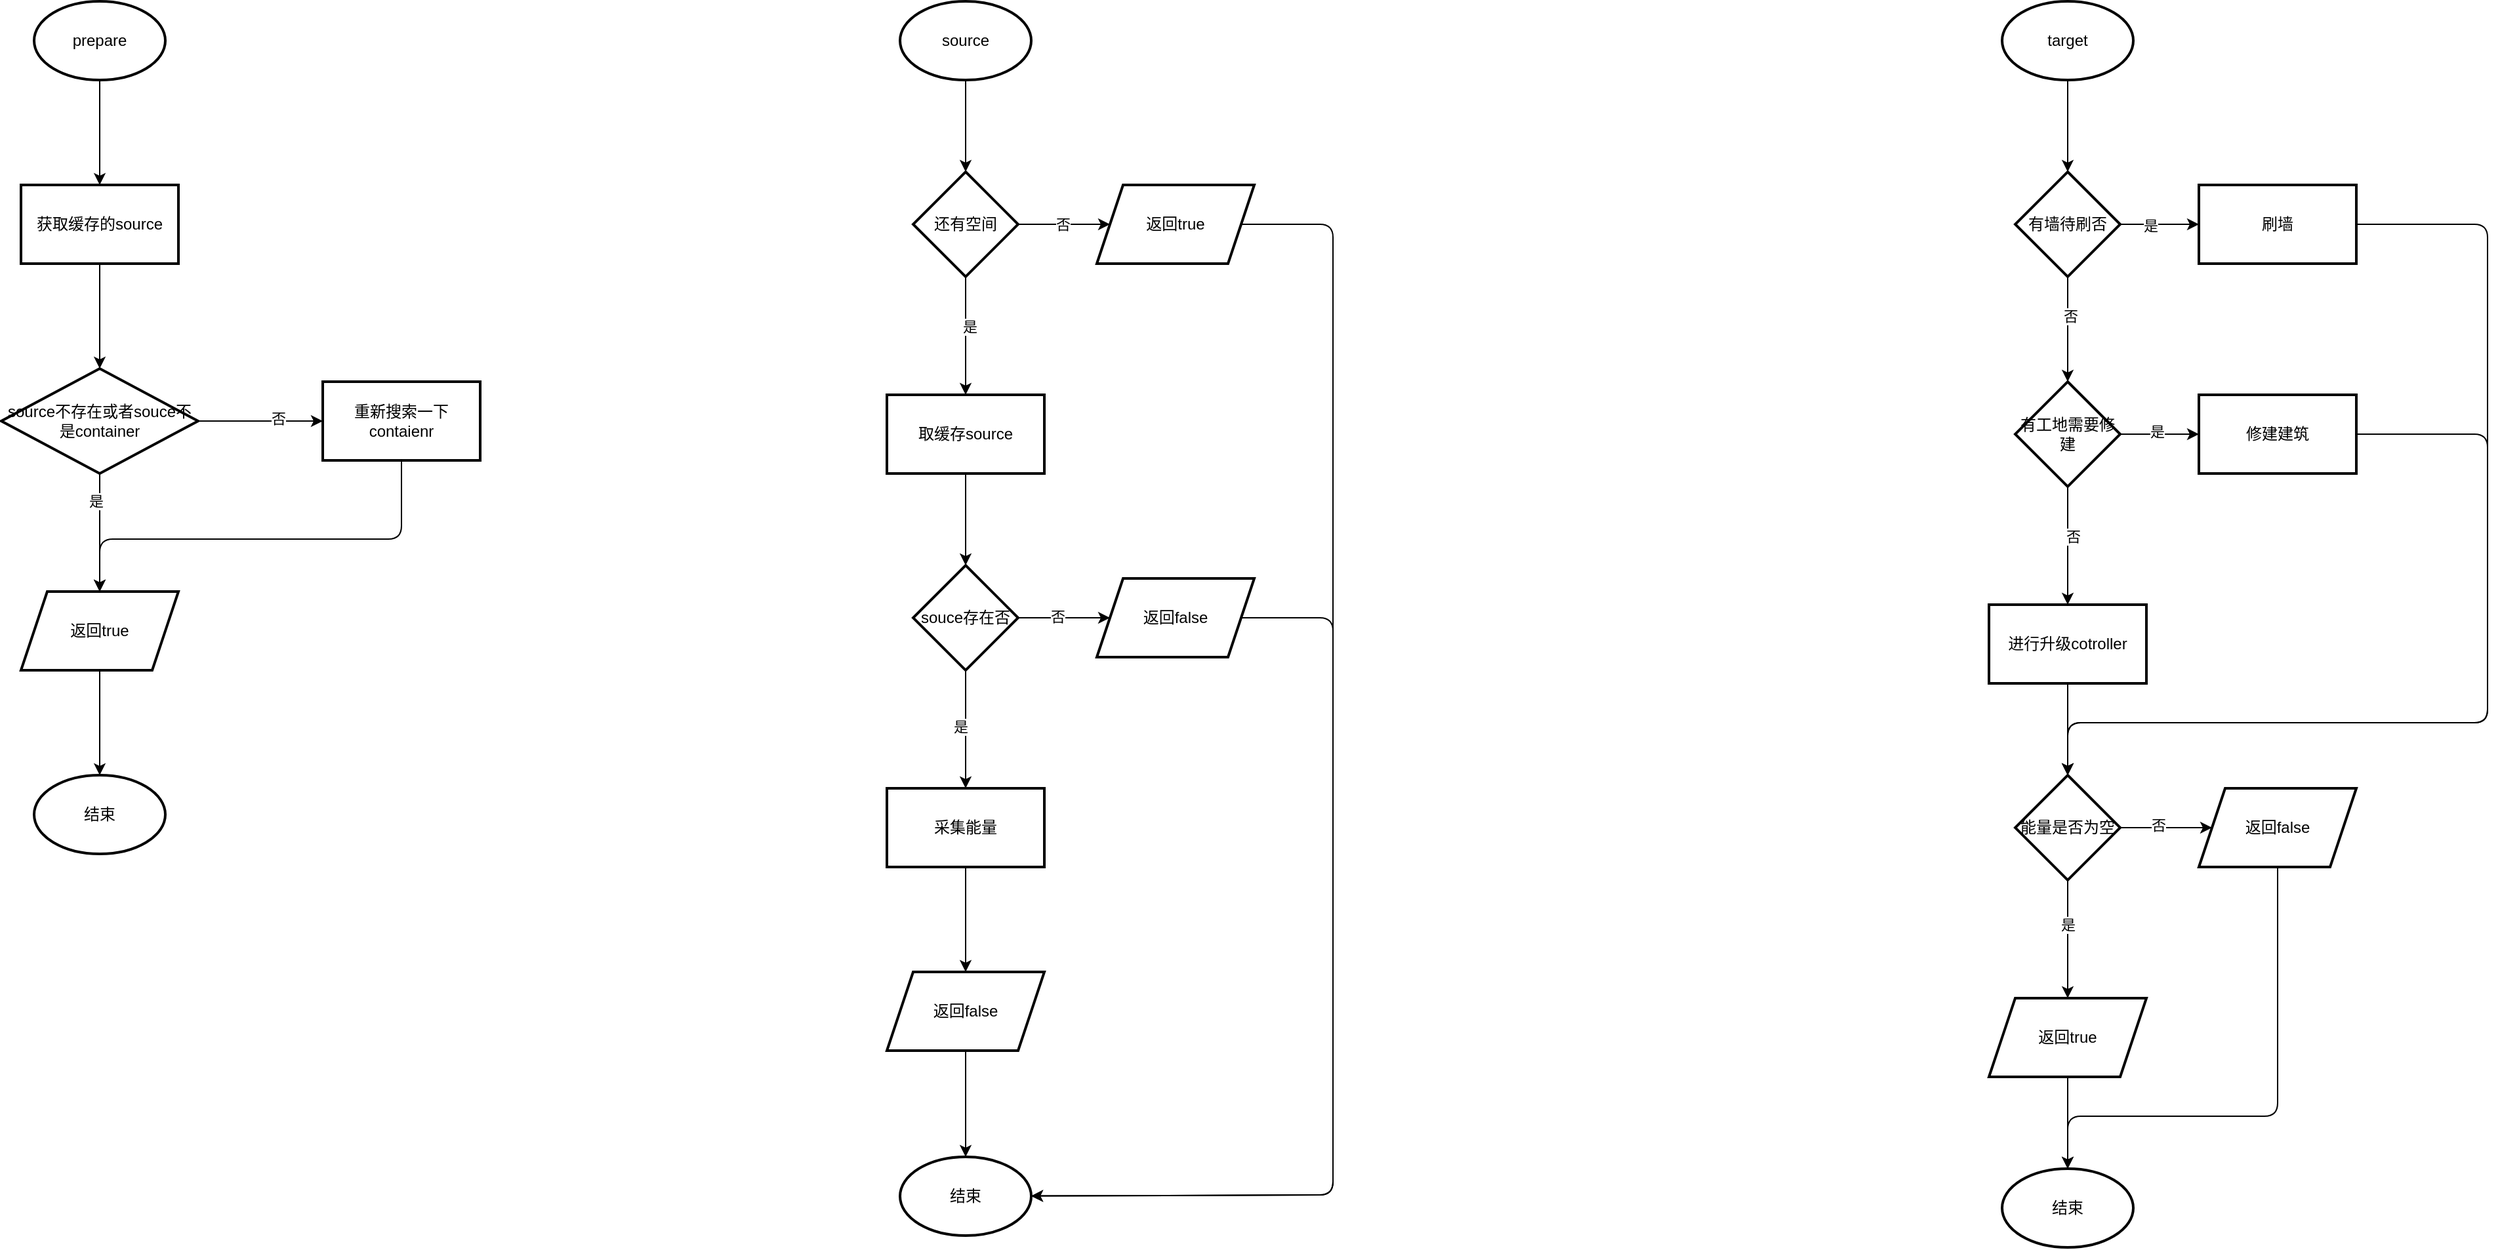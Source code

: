 <mxfile>
    <diagram id="DPqR_1ZYFa7lBm4csvju" name="第 1 页">
        <mxGraphModel dx="1631" dy="926" grid="1" gridSize="10" guides="1" tooltips="1" connect="1" arrows="1" fold="1" page="1" pageScale="1" pageWidth="3300" pageHeight="4681" math="0" shadow="0">
            <root>
                <mxCell id="0"/>
                <mxCell id="1" parent="0"/>
                <mxCell id="4" value="" style="edgeStyle=none;html=1;" edge="1" parent="1" source="2" target="3">
                    <mxGeometry relative="1" as="geometry"/>
                </mxCell>
                <mxCell id="2" value="prepare" style="strokeWidth=2;html=1;shape=mxgraph.flowchart.start_1;whiteSpace=wrap;" vertex="1" parent="1">
                    <mxGeometry x="250" y="50" width="100" height="60" as="geometry"/>
                </mxCell>
                <mxCell id="6" value="" style="edgeStyle=none;html=1;" edge="1" parent="1" source="3" target="5">
                    <mxGeometry relative="1" as="geometry"/>
                </mxCell>
                <mxCell id="3" value="获取缓存的source" style="whiteSpace=wrap;html=1;strokeWidth=2;" vertex="1" parent="1">
                    <mxGeometry x="240" y="190" width="120" height="60" as="geometry"/>
                </mxCell>
                <mxCell id="8" value="" style="edgeStyle=none;html=1;" edge="1" parent="1" source="5" target="7">
                    <mxGeometry relative="1" as="geometry"/>
                </mxCell>
                <mxCell id="14" value="否" style="edgeLabel;html=1;align=center;verticalAlign=middle;resizable=0;points=[];" vertex="1" connectable="0" parent="8">
                    <mxGeometry x="0.285" y="2" relative="1" as="geometry">
                        <mxPoint as="offset"/>
                    </mxGeometry>
                </mxCell>
                <mxCell id="10" value="" style="edgeStyle=none;html=1;" edge="1" parent="1" source="5" target="9">
                    <mxGeometry relative="1" as="geometry"/>
                </mxCell>
                <mxCell id="15" value="是" style="edgeLabel;html=1;align=center;verticalAlign=middle;resizable=0;points=[];" vertex="1" connectable="0" parent="10">
                    <mxGeometry x="-0.545" y="-3" relative="1" as="geometry">
                        <mxPoint as="offset"/>
                    </mxGeometry>
                </mxCell>
                <mxCell id="5" value="source不存在或者souce不是container" style="rhombus;whiteSpace=wrap;html=1;strokeWidth=2;" vertex="1" parent="1">
                    <mxGeometry x="225" y="330" width="150" height="80" as="geometry"/>
                </mxCell>
                <mxCell id="13" style="edgeStyle=none;html=1;" edge="1" parent="1" source="7" target="9">
                    <mxGeometry relative="1" as="geometry">
                        <mxPoint x="190" y="460" as="targetPoint"/>
                        <Array as="points">
                            <mxPoint x="530" y="460"/>
                            <mxPoint x="300" y="460"/>
                        </Array>
                    </mxGeometry>
                </mxCell>
                <mxCell id="7" value="重新搜索一下contaienr" style="whiteSpace=wrap;html=1;strokeWidth=2;" vertex="1" parent="1">
                    <mxGeometry x="470" y="340" width="120" height="60" as="geometry"/>
                </mxCell>
                <mxCell id="12" style="edgeStyle=none;html=1;entryX=0.5;entryY=0;entryDx=0;entryDy=0;entryPerimeter=0;" edge="1" parent="1" source="9" target="11">
                    <mxGeometry relative="1" as="geometry">
                        <mxPoint x="300" y="590" as="targetPoint"/>
                    </mxGeometry>
                </mxCell>
                <mxCell id="9" value="返回true" style="shape=parallelogram;perimeter=parallelogramPerimeter;whiteSpace=wrap;html=1;fixedSize=1;strokeWidth=2;" vertex="1" parent="1">
                    <mxGeometry x="240" y="500" width="120" height="60" as="geometry"/>
                </mxCell>
                <mxCell id="11" value="结束" style="strokeWidth=2;html=1;shape=mxgraph.flowchart.start_1;whiteSpace=wrap;" vertex="1" parent="1">
                    <mxGeometry x="250" y="640" width="100" height="60" as="geometry"/>
                </mxCell>
                <mxCell id="18" value="" style="edgeStyle=none;html=1;" edge="1" parent="1" source="16" target="17">
                    <mxGeometry relative="1" as="geometry"/>
                </mxCell>
                <mxCell id="16" value="source" style="strokeWidth=2;html=1;shape=mxgraph.flowchart.start_1;whiteSpace=wrap;" vertex="1" parent="1">
                    <mxGeometry x="910" y="50" width="100" height="60" as="geometry"/>
                </mxCell>
                <mxCell id="20" value="" style="edgeStyle=none;html=1;" edge="1" parent="1" source="17" target="19">
                    <mxGeometry relative="1" as="geometry"/>
                </mxCell>
                <mxCell id="29" value="否" style="edgeLabel;html=1;align=center;verticalAlign=middle;resizable=0;points=[];" vertex="1" connectable="0" parent="20">
                    <mxGeometry x="-0.037" relative="1" as="geometry">
                        <mxPoint as="offset"/>
                    </mxGeometry>
                </mxCell>
                <mxCell id="22" value="" style="edgeStyle=none;html=1;" edge="1" parent="1" source="17" target="21">
                    <mxGeometry relative="1" as="geometry"/>
                </mxCell>
                <mxCell id="28" value="是" style="edgeLabel;html=1;align=center;verticalAlign=middle;resizable=0;points=[];" vertex="1" connectable="0" parent="22">
                    <mxGeometry x="-0.166" y="3" relative="1" as="geometry">
                        <mxPoint as="offset"/>
                    </mxGeometry>
                </mxCell>
                <mxCell id="17" value="还有空间" style="rhombus;whiteSpace=wrap;html=1;strokeWidth=2;" vertex="1" parent="1">
                    <mxGeometry x="920" y="180" width="80" height="80" as="geometry"/>
                </mxCell>
                <mxCell id="37" style="edgeStyle=none;html=1;" edge="1" parent="1" source="19" target="35">
                    <mxGeometry relative="1" as="geometry">
                        <mxPoint x="1240" y="1010" as="targetPoint"/>
                        <Array as="points">
                            <mxPoint x="1240" y="220"/>
                            <mxPoint x="1240" y="960"/>
                        </Array>
                    </mxGeometry>
                </mxCell>
                <mxCell id="19" value="返回true" style="shape=parallelogram;perimeter=parallelogramPerimeter;whiteSpace=wrap;html=1;fixedSize=1;strokeWidth=2;" vertex="1" parent="1">
                    <mxGeometry x="1060" y="190" width="120" height="60" as="geometry"/>
                </mxCell>
                <mxCell id="24" value="" style="edgeStyle=none;html=1;" edge="1" parent="1" source="21" target="23">
                    <mxGeometry relative="1" as="geometry"/>
                </mxCell>
                <mxCell id="21" value="取缓存source" style="whiteSpace=wrap;html=1;strokeWidth=2;" vertex="1" parent="1">
                    <mxGeometry x="900" y="350" width="120" height="60" as="geometry"/>
                </mxCell>
                <mxCell id="26" value="" style="edgeStyle=none;html=1;" edge="1" parent="1" source="23" target="25">
                    <mxGeometry relative="1" as="geometry"/>
                </mxCell>
                <mxCell id="30" value="否" style="edgeLabel;html=1;align=center;verticalAlign=middle;resizable=0;points=[];" vertex="1" connectable="0" parent="26">
                    <mxGeometry x="-0.138" y="1" relative="1" as="geometry">
                        <mxPoint as="offset"/>
                    </mxGeometry>
                </mxCell>
                <mxCell id="32" value="" style="edgeStyle=none;html=1;" edge="1" parent="1" source="23" target="31">
                    <mxGeometry relative="1" as="geometry"/>
                </mxCell>
                <mxCell id="39" value="是" style="edgeLabel;html=1;align=center;verticalAlign=middle;resizable=0;points=[];" vertex="1" connectable="0" parent="32">
                    <mxGeometry x="-0.061" y="-4" relative="1" as="geometry">
                        <mxPoint as="offset"/>
                    </mxGeometry>
                </mxCell>
                <mxCell id="23" value="souce存在否" style="rhombus;whiteSpace=wrap;html=1;strokeWidth=2;" vertex="1" parent="1">
                    <mxGeometry x="920" y="480" width="80" height="80" as="geometry"/>
                </mxCell>
                <mxCell id="38" style="edgeStyle=none;html=1;" edge="1" parent="1" source="25" target="35">
                    <mxGeometry relative="1" as="geometry">
                        <mxPoint x="1240" y="1090" as="targetPoint"/>
                        <Array as="points">
                            <mxPoint x="1240" y="520"/>
                            <mxPoint x="1240" y="960"/>
                        </Array>
                    </mxGeometry>
                </mxCell>
                <mxCell id="25" value="返回false" style="shape=parallelogram;perimeter=parallelogramPerimeter;whiteSpace=wrap;html=1;fixedSize=1;strokeWidth=2;" vertex="1" parent="1">
                    <mxGeometry x="1060" y="490" width="120" height="60" as="geometry"/>
                </mxCell>
                <mxCell id="34" value="" style="edgeStyle=none;html=1;" edge="1" parent="1" source="31" target="33">
                    <mxGeometry relative="1" as="geometry"/>
                </mxCell>
                <mxCell id="31" value="采集能量" style="whiteSpace=wrap;html=1;strokeWidth=2;" vertex="1" parent="1">
                    <mxGeometry x="900" y="650" width="120" height="60" as="geometry"/>
                </mxCell>
                <mxCell id="36" style="edgeStyle=none;html=1;" edge="1" parent="1" source="33" target="35">
                    <mxGeometry relative="1" as="geometry"/>
                </mxCell>
                <mxCell id="33" value="返回false" style="shape=parallelogram;perimeter=parallelogramPerimeter;whiteSpace=wrap;html=1;fixedSize=1;strokeWidth=2;" vertex="1" parent="1">
                    <mxGeometry x="900" y="790" width="120" height="60" as="geometry"/>
                </mxCell>
                <mxCell id="35" value="结束" style="strokeWidth=2;html=1;shape=mxgraph.flowchart.start_1;whiteSpace=wrap;" vertex="1" parent="1">
                    <mxGeometry x="910" y="931" width="100" height="60" as="geometry"/>
                </mxCell>
                <mxCell id="42" value="" style="edgeStyle=none;html=1;" edge="1" parent="1" source="40" target="41">
                    <mxGeometry relative="1" as="geometry"/>
                </mxCell>
                <mxCell id="40" value="target" style="strokeWidth=2;html=1;shape=mxgraph.flowchart.start_1;whiteSpace=wrap;" vertex="1" parent="1">
                    <mxGeometry x="1750" y="50" width="100" height="60" as="geometry"/>
                </mxCell>
                <mxCell id="55" value="" style="edgeStyle=none;html=1;" edge="1" parent="1" source="41" target="54">
                    <mxGeometry relative="1" as="geometry"/>
                </mxCell>
                <mxCell id="77" value="是" style="edgeLabel;html=1;align=center;verticalAlign=middle;resizable=0;points=[];" vertex="1" connectable="0" parent="55">
                    <mxGeometry x="-0.229" y="-1" relative="1" as="geometry">
                        <mxPoint as="offset"/>
                    </mxGeometry>
                </mxCell>
                <mxCell id="57" value="" style="edgeStyle=none;html=1;" edge="1" parent="1" source="41" target="56">
                    <mxGeometry relative="1" as="geometry"/>
                </mxCell>
                <mxCell id="78" value="否" style="edgeLabel;html=1;align=center;verticalAlign=middle;resizable=0;points=[];" vertex="1" connectable="0" parent="57">
                    <mxGeometry x="-0.268" y="2" relative="1" as="geometry">
                        <mxPoint as="offset"/>
                    </mxGeometry>
                </mxCell>
                <mxCell id="41" value="有墙待刷否" style="rhombus;whiteSpace=wrap;html=1;strokeWidth=2;" vertex="1" parent="1">
                    <mxGeometry x="1760" y="180" width="80" height="80" as="geometry"/>
                </mxCell>
                <mxCell id="79" style="edgeStyle=none;html=1;" edge="1" parent="1" source="54" target="64">
                    <mxGeometry relative="1" as="geometry">
                        <mxPoint x="1620" y="600" as="targetPoint"/>
                        <Array as="points">
                            <mxPoint x="2120" y="220"/>
                            <mxPoint x="2120" y="600"/>
                            <mxPoint x="1800" y="600"/>
                        </Array>
                    </mxGeometry>
                </mxCell>
                <mxCell id="54" value="刷墙" style="whiteSpace=wrap;html=1;strokeWidth=2;" vertex="1" parent="1">
                    <mxGeometry x="1900" y="190" width="120" height="60" as="geometry"/>
                </mxCell>
                <mxCell id="59" value="" style="edgeStyle=none;html=1;" edge="1" parent="1" source="56" target="58">
                    <mxGeometry relative="1" as="geometry"/>
                </mxCell>
                <mxCell id="76" value="是" style="edgeLabel;html=1;align=center;verticalAlign=middle;resizable=0;points=[];" vertex="1" connectable="0" parent="59">
                    <mxGeometry x="-0.072" y="2" relative="1" as="geometry">
                        <mxPoint as="offset"/>
                    </mxGeometry>
                </mxCell>
                <mxCell id="63" value="" style="edgeStyle=none;html=1;" edge="1" parent="1" source="56" target="62">
                    <mxGeometry relative="1" as="geometry"/>
                </mxCell>
                <mxCell id="75" value="否" style="edgeLabel;html=1;align=center;verticalAlign=middle;resizable=0;points=[];" vertex="1" connectable="0" parent="63">
                    <mxGeometry x="-0.166" y="4" relative="1" as="geometry">
                        <mxPoint as="offset"/>
                    </mxGeometry>
                </mxCell>
                <mxCell id="56" value="有工地需要修建" style="rhombus;whiteSpace=wrap;html=1;strokeWidth=2;" vertex="1" parent="1">
                    <mxGeometry x="1760" y="340" width="80" height="80" as="geometry"/>
                </mxCell>
                <mxCell id="80" style="edgeStyle=none;html=1;" edge="1" parent="1" source="58" target="64">
                    <mxGeometry relative="1" as="geometry">
                        <mxPoint x="1680" y="600" as="targetPoint"/>
                        <Array as="points">
                            <mxPoint x="2120" y="380"/>
                            <mxPoint x="2120" y="600"/>
                            <mxPoint x="1800" y="600"/>
                        </Array>
                    </mxGeometry>
                </mxCell>
                <mxCell id="58" value="修建建筑" style="whiteSpace=wrap;html=1;strokeWidth=2;" vertex="1" parent="1">
                    <mxGeometry x="1900" y="350" width="120" height="60" as="geometry"/>
                </mxCell>
                <mxCell id="65" value="" style="edgeStyle=none;html=1;" edge="1" parent="1" source="62" target="64">
                    <mxGeometry relative="1" as="geometry"/>
                </mxCell>
                <mxCell id="62" value="进行升级cotroller" style="whiteSpace=wrap;html=1;strokeWidth=2;" vertex="1" parent="1">
                    <mxGeometry x="1740" y="510" width="120" height="60" as="geometry"/>
                </mxCell>
                <mxCell id="67" value="" style="edgeStyle=none;html=1;" edge="1" parent="1" source="64" target="66">
                    <mxGeometry relative="1" as="geometry"/>
                </mxCell>
                <mxCell id="74" value="是" style="edgeLabel;html=1;align=center;verticalAlign=middle;resizable=0;points=[];" vertex="1" connectable="0" parent="67">
                    <mxGeometry x="-0.244" relative="1" as="geometry">
                        <mxPoint as="offset"/>
                    </mxGeometry>
                </mxCell>
                <mxCell id="69" value="" style="edgeStyle=none;html=1;" edge="1" parent="1" source="64" target="68">
                    <mxGeometry relative="1" as="geometry"/>
                </mxCell>
                <mxCell id="73" value="否" style="edgeLabel;html=1;align=center;verticalAlign=middle;resizable=0;points=[];" vertex="1" connectable="0" parent="69">
                    <mxGeometry x="-0.171" y="2" relative="1" as="geometry">
                        <mxPoint as="offset"/>
                    </mxGeometry>
                </mxCell>
                <mxCell id="64" value="能量是否为空" style="rhombus;whiteSpace=wrap;html=1;strokeWidth=2;" vertex="1" parent="1">
                    <mxGeometry x="1760" y="640" width="80" height="80" as="geometry"/>
                </mxCell>
                <mxCell id="71" style="edgeStyle=none;html=1;" edge="1" parent="1" source="66" target="70">
                    <mxGeometry relative="1" as="geometry"/>
                </mxCell>
                <mxCell id="66" value="返回true" style="shape=parallelogram;perimeter=parallelogramPerimeter;whiteSpace=wrap;html=1;fixedSize=1;strokeWidth=2;" vertex="1" parent="1">
                    <mxGeometry x="1740" y="810" width="120" height="60" as="geometry"/>
                </mxCell>
                <mxCell id="72" style="edgeStyle=none;html=1;" edge="1" parent="1" source="68" target="70">
                    <mxGeometry relative="1" as="geometry">
                        <mxPoint x="1690" y="900" as="targetPoint"/>
                        <Array as="points">
                            <mxPoint x="1960" y="900"/>
                            <mxPoint x="1800" y="900"/>
                        </Array>
                    </mxGeometry>
                </mxCell>
                <mxCell id="68" value="返回false" style="shape=parallelogram;perimeter=parallelogramPerimeter;whiteSpace=wrap;html=1;fixedSize=1;strokeWidth=2;" vertex="1" parent="1">
                    <mxGeometry x="1900" y="650" width="120" height="60" as="geometry"/>
                </mxCell>
                <mxCell id="70" value="结束" style="strokeWidth=2;html=1;shape=mxgraph.flowchart.start_1;whiteSpace=wrap;" vertex="1" parent="1">
                    <mxGeometry x="1750" y="940" width="100" height="60" as="geometry"/>
                </mxCell>
            </root>
        </mxGraphModel>
    </diagram>
</mxfile>